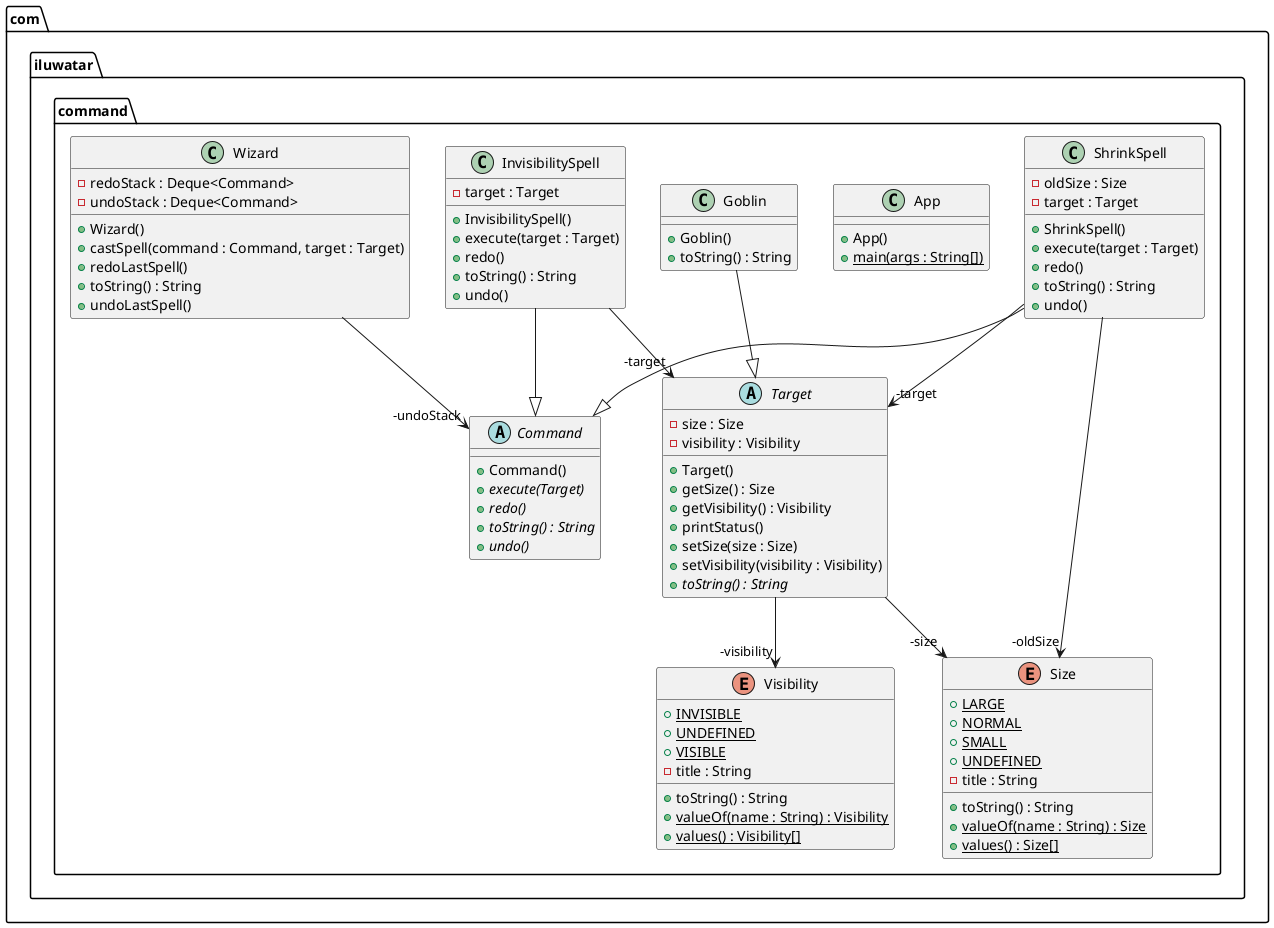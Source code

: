 @startuml
package com.iluwatar.command {
  class InvisibilitySpell {
    - target : Target
    + InvisibilitySpell()
    + execute(target : Target)
    + redo()
    + toString() : String
    + undo()
  }
  class App {
    + App()
    + main(args : String[]) {static}
  }
  abstract class Command {
    + Command()
    + execute(Target) {abstract}
    + redo() {abstract}
    + toString() : String {abstract}
    + undo() {abstract}
  }
  class Goblin {
    + Goblin()
    + toString() : String
  }
  abstract class Target {
    - size : Size
    - visibility : Visibility
    + Target()
    + getSize() : Size
    + getVisibility() : Visibility
    + printStatus()
    + setSize(size : Size)
    + setVisibility(visibility : Visibility)
    + toString() : String {abstract}
  }
  class Wizard {
    - redoStack : Deque<Command>
    - undoStack : Deque<Command>
    + Wizard()
    + castSpell(command : Command, target : Target)
    + redoLastSpell()
    + toString() : String
    + undoLastSpell()
  }
  class ShrinkSpell {
    - oldSize : Size
    - target : Target
    + ShrinkSpell()
    + execute(target : Target)
    + redo()
    + toString() : String
    + undo()
  }
  enum Size {
    + LARGE {static}
    + NORMAL {static}
    + SMALL {static}
    + UNDEFINED {static}
    - title : String
    + toString() : String
    + valueOf(name : String) : Size {static}
    + values() : Size[] {static}
  }
  enum Visibility {
    + INVISIBLE {static}
    + UNDEFINED {static}
    + VISIBLE {static}
    - title : String
    + toString() : String
    + valueOf(name : String) : Visibility {static}
    + values() : Visibility[] {static}
  }
}
Target -->  "-size" Size
Wizard -->  "-undoStack" Command
ShrinkSpell -->  "-oldSize" Size
InvisibilitySpell -->  "-target" Target
ShrinkSpell -->  "-target" Target
Target -->  "-visibility" Visibility
InvisibilitySpell --|> Command 
Goblin --|> Target 
ShrinkSpell --|> Command 
@enduml